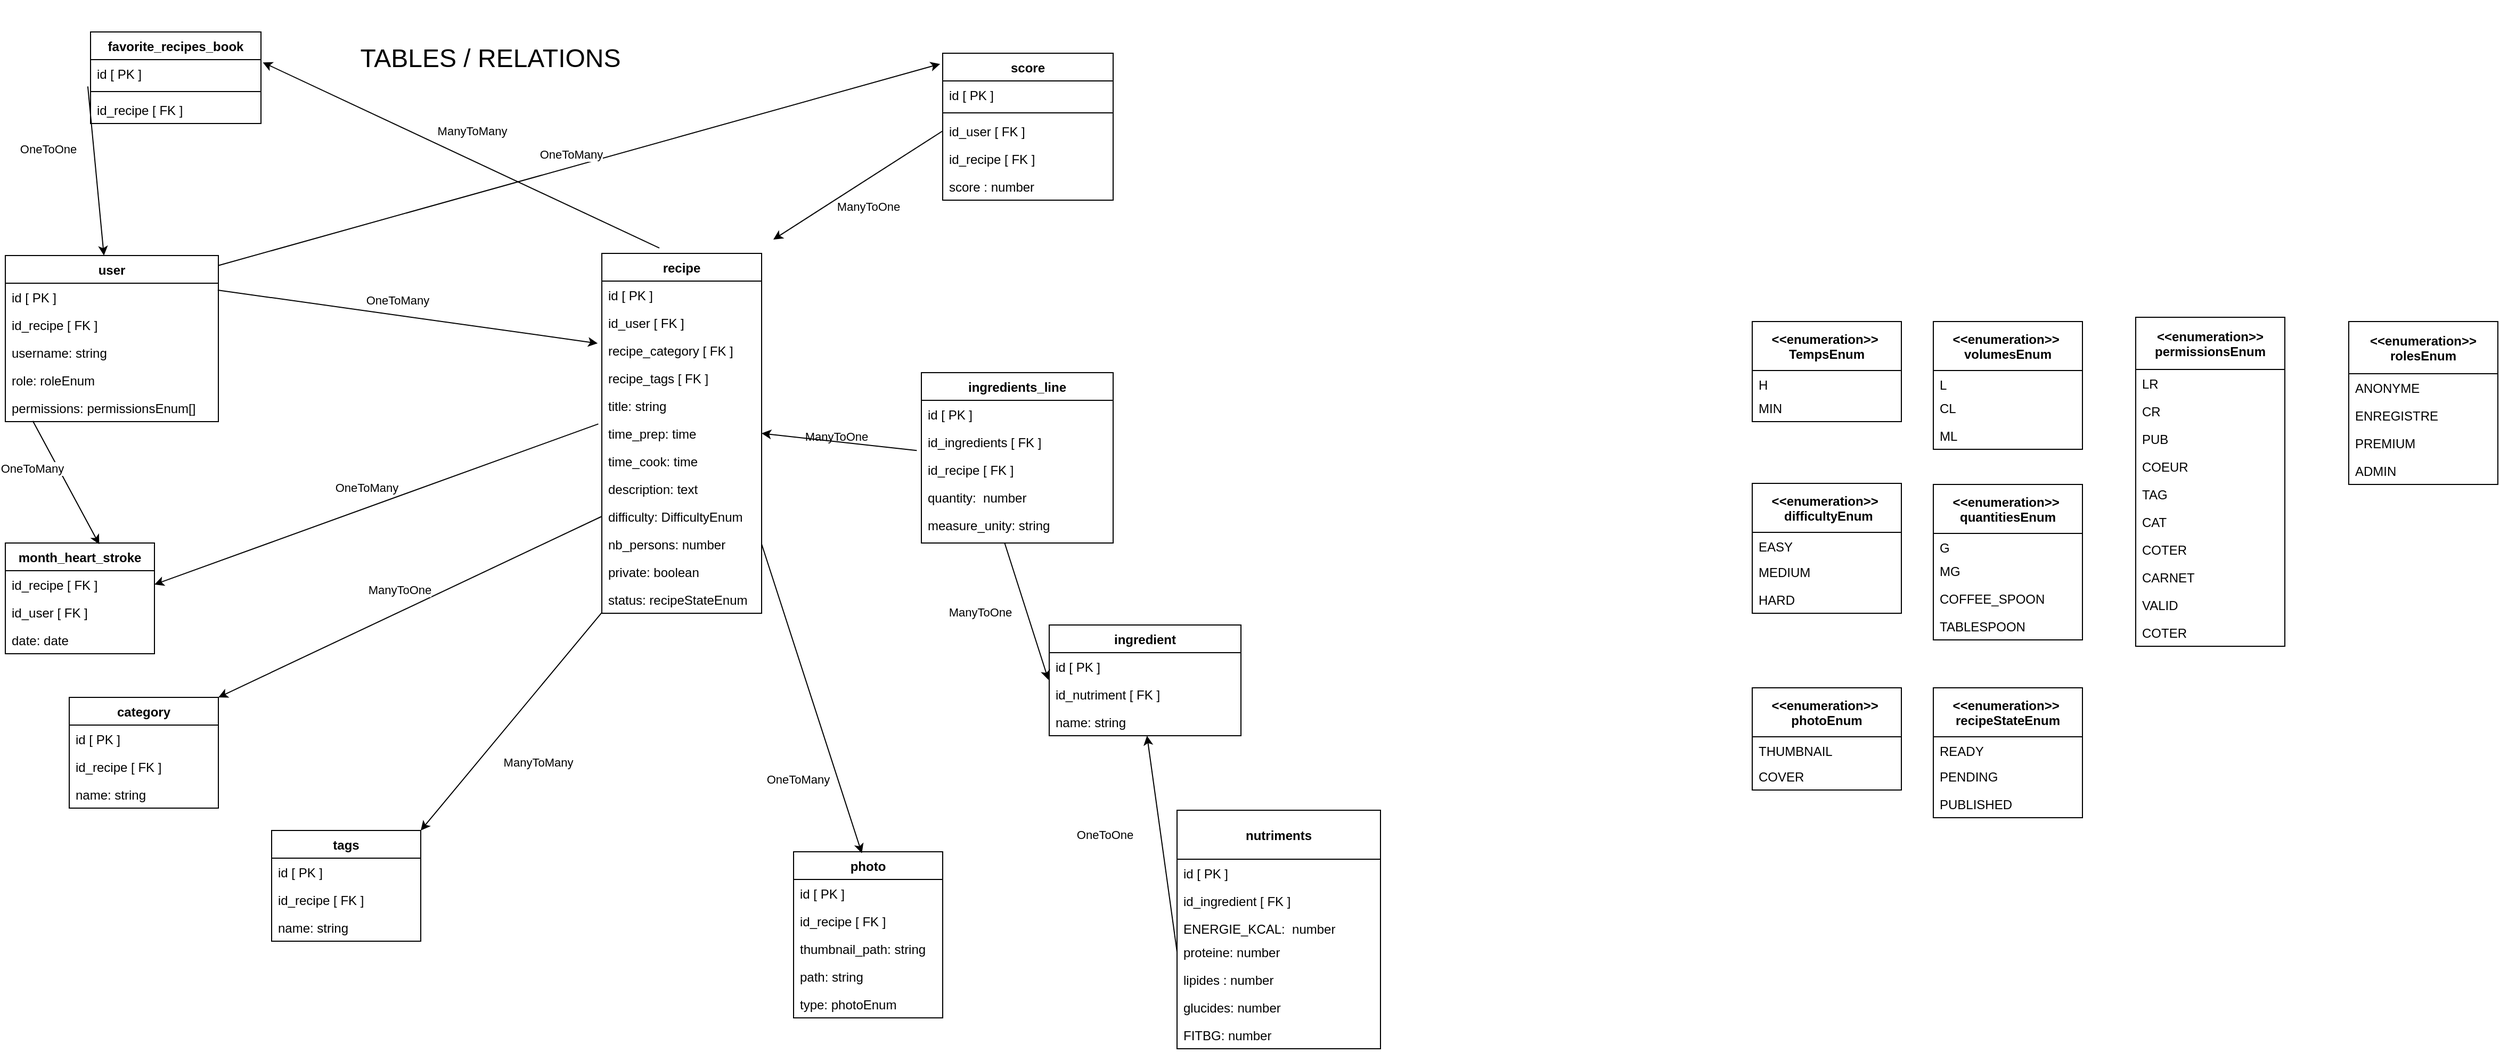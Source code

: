 <mxfile version="13.8.3" type="github">
  <diagram id="C5RBs43oDa-KdzZeNtuy" name="Page-1">
    <mxGraphModel dx="2741" dy="979" grid="1" gridSize="10" guides="1" tooltips="1" connect="1" arrows="1" fold="1" page="1" pageScale="1" pageWidth="827" pageHeight="1169" math="0" shadow="0">
      <root>
        <mxCell id="WIyWlLk6GJQsqaUBKTNV-0" />
        <mxCell id="WIyWlLk6GJQsqaUBKTNV-1" parent="WIyWlLk6GJQsqaUBKTNV-0" />
        <mxCell id="lSlasT7Fg2n5aYY_RcPW-21" value="&lt;span style=&quot;font-size: 24px&quot;&gt;&amp;nbsp; &amp;nbsp; &amp;nbsp;&amp;nbsp;&lt;/span&gt;" style="text;html=1;strokeColor=none;fillColor=none;align=center;verticalAlign=middle;whiteSpace=wrap;rounded=0;" parent="WIyWlLk6GJQsqaUBKTNV-1" vertex="1">
          <mxGeometry x="1630" y="220" width="200" height="110" as="geometry" />
        </mxCell>
        <mxCell id="lSlasT7Fg2n5aYY_RcPW-49" value="&lt;span style=&quot;font-size: 24px&quot;&gt;TABLES / RELATIONS&lt;/span&gt;" style="text;html=1;strokeColor=none;fillColor=none;align=center;verticalAlign=middle;whiteSpace=wrap;rounded=0;" parent="WIyWlLk6GJQsqaUBKTNV-1" vertex="1">
          <mxGeometry x="50" y="80" width="291" height="110" as="geometry" />
        </mxCell>
        <mxCell id="lSlasT7Fg2n5aYY_RcPW-111" value="" style="endArrow=classic;html=1;entryX=-0.026;entryY=0.249;entryDx=0;entryDy=0;entryPerimeter=0;exitX=0.997;exitY=0.249;exitDx=0;exitDy=0;exitPerimeter=0;" parent="WIyWlLk6GJQsqaUBKTNV-1" source="lSlasT7Fg2n5aYY_RcPW-1" target="lSlasT7Fg2n5aYY_RcPW-98" edge="1">
          <mxGeometry relative="1" as="geometry">
            <mxPoint x="100" y="329" as="sourcePoint" />
            <mxPoint x="367" y="331" as="targetPoint" />
          </mxGeometry>
        </mxCell>
        <mxCell id="lSlasT7Fg2n5aYY_RcPW-112" value="OneToMany" style="edgeLabel;resizable=0;html=1;align=center;verticalAlign=middle;" parent="lSlasT7Fg2n5aYY_RcPW-111" connectable="0" vertex="1">
          <mxGeometry relative="1" as="geometry">
            <mxPoint x="-10" y="-16" as="offset" />
          </mxGeometry>
        </mxCell>
        <mxCell id="lSlasT7Fg2n5aYY_RcPW-122" value="" style="endArrow=classic;html=1;exitX=0.434;exitY=0.996;exitDx=0;exitDy=0;entryX=-0.004;entryY=0.984;entryDx=0;entryDy=0;entryPerimeter=0;exitPerimeter=0;" parent="WIyWlLk6GJQsqaUBKTNV-1" source="lSlasT7Fg2n5aYY_RcPW-41" target="lSlasT7Fg2n5aYY_RcPW-39" edge="1">
          <mxGeometry relative="1" as="geometry">
            <mxPoint x="490" y="521.0" as="sourcePoint" />
            <mxPoint x="381" y="544" as="targetPoint" />
            <Array as="points" />
          </mxGeometry>
        </mxCell>
        <mxCell id="lSlasT7Fg2n5aYY_RcPW-123" value="ManyToOne" style="edgeLabel;resizable=0;html=1;align=center;verticalAlign=middle;" parent="lSlasT7Fg2n5aYY_RcPW-122" connectable="0" vertex="1">
          <mxGeometry relative="1" as="geometry">
            <mxPoint x="-43.82" y="0.71" as="offset" />
          </mxGeometry>
        </mxCell>
        <mxCell id="lSlasT7Fg2n5aYY_RcPW-215" value="ManyToOne" style="edgeLabel;resizable=0;html=1;align=center;verticalAlign=middle;" parent="lSlasT7Fg2n5aYY_RcPW-122" connectable="0" vertex="1">
          <mxGeometry relative="1" as="geometry">
            <mxPoint x="-178.69" y="-164.21" as="offset" />
          </mxGeometry>
        </mxCell>
        <mxCell id="lSlasT7Fg2n5aYY_RcPW-125" value="" style="endArrow=classic;html=1;entryX=0.458;entryY=0.009;entryDx=0;entryDy=0;entryPerimeter=0;exitX=1;exitY=0.5;exitDx=0;exitDy=0;" parent="WIyWlLk6GJQsqaUBKTNV-1" source="lSlasT7Fg2n5aYY_RcPW-54" target="lSlasT7Fg2n5aYY_RcPW-88" edge="1">
          <mxGeometry relative="1" as="geometry">
            <mxPoint x="560.002" y="610" as="sourcePoint" />
            <mxPoint x="560.47" y="690.713" as="targetPoint" />
          </mxGeometry>
        </mxCell>
        <mxCell id="lSlasT7Fg2n5aYY_RcPW-126" value="" style="endArrow=classic;html=1;exitX=0;exitY=0.5;exitDx=0;exitDy=0;entryX=1;entryY=0;entryDx=0;entryDy=0;" parent="WIyWlLk6GJQsqaUBKTNV-1" source="lSlasT7Fg2n5aYY_RcPW-83" target="lSlasT7Fg2n5aYY_RcPW-57" edge="1">
          <mxGeometry relative="1" as="geometry">
            <mxPoint x="298.6" y="560" as="sourcePoint" />
            <mxPoint x="30.0" y="562.948" as="targetPoint" />
          </mxGeometry>
        </mxCell>
        <mxCell id="lSlasT7Fg2n5aYY_RcPW-127" value="ManyToOne" style="edgeLabel;resizable=0;html=1;align=center;verticalAlign=middle;" parent="lSlasT7Fg2n5aYY_RcPW-126" connectable="0" vertex="1">
          <mxGeometry relative="1" as="geometry">
            <mxPoint x="-10" y="-16" as="offset" />
          </mxGeometry>
        </mxCell>
        <mxCell id="lSlasT7Fg2n5aYY_RcPW-136" value="" style="endArrow=classic;html=1;exitX=-0.002;exitY=0.988;exitDx=0;exitDy=0;exitPerimeter=0;entryX=1;entryY=0;entryDx=0;entryDy=0;" parent="WIyWlLk6GJQsqaUBKTNV-1" source="lSlasT7Fg2n5aYY_RcPW-101" target="lSlasT7Fg2n5aYY_RcPW-61" edge="1">
          <mxGeometry relative="1" as="geometry">
            <mxPoint x="359.2" y="693.906" as="sourcePoint" />
            <mxPoint x="50" y="870.5" as="targetPoint" />
          </mxGeometry>
        </mxCell>
        <mxCell id="lSlasT7Fg2n5aYY_RcPW-137" value="ManyToMany" style="edgeLabel;resizable=0;html=1;align=center;verticalAlign=middle;rotation=0;" parent="lSlasT7Fg2n5aYY_RcPW-136" connectable="0" vertex="1">
          <mxGeometry relative="1" as="geometry">
            <mxPoint x="25.3" y="37.46" as="offset" />
          </mxGeometry>
        </mxCell>
        <mxCell id="lSlasT7Fg2n5aYY_RcPW-142" value="" style="endArrow=classic;html=1;exitX=-0.016;exitY=0.969;exitDx=0;exitDy=0;exitPerimeter=0;" parent="WIyWlLk6GJQsqaUBKTNV-1" source="lSlasT7Fg2n5aYY_RcPW-139" target="lSlasT7Fg2n5aYY_RcPW-0" edge="1">
          <mxGeometry relative="1" as="geometry">
            <mxPoint x="-210.48" y="384.01" as="sourcePoint" />
            <mxPoint x="55" y="378" as="targetPoint" />
          </mxGeometry>
        </mxCell>
        <mxCell id="lSlasT7Fg2n5aYY_RcPW-143" value="OneToOne" style="edgeLabel;resizable=0;html=1;align=center;verticalAlign=middle;" parent="lSlasT7Fg2n5aYY_RcPW-142" connectable="0" vertex="1">
          <mxGeometry relative="1" as="geometry">
            <mxPoint x="-45.03" y="-20.83" as="offset" />
          </mxGeometry>
        </mxCell>
        <mxCell id="lSlasT7Fg2n5aYY_RcPW-156" value="" style="endArrow=classic;html=1;exitX=0;exitY=0.5;exitDx=0;exitDy=0;" parent="WIyWlLk6GJQsqaUBKTNV-1" source="lSlasT7Fg2n5aYY_RcPW-150" edge="1">
          <mxGeometry relative="1" as="geometry">
            <mxPoint x="669" y="305" as="sourcePoint" />
            <mxPoint x="461" y="305" as="targetPoint" />
          </mxGeometry>
        </mxCell>
        <mxCell id="lSlasT7Fg2n5aYY_RcPW-157" value="ManyToOne" style="edgeLabel;resizable=0;html=1;align=center;verticalAlign=middle;" parent="lSlasT7Fg2n5aYY_RcPW-156" connectable="0" vertex="1">
          <mxGeometry relative="1" as="geometry">
            <mxPoint x="9.66" y="19.94" as="offset" />
          </mxGeometry>
        </mxCell>
        <mxCell id="lSlasT7Fg2n5aYY_RcPW-160" value="OneToMany" style="edgeLabel;resizable=0;html=1;align=center;verticalAlign=middle;" parent="WIyWlLk6GJQsqaUBKTNV-1" connectable="0" vertex="1">
          <mxGeometry x="500.002" y="822.001" as="geometry">
            <mxPoint x="-16" y="-10" as="offset" />
          </mxGeometry>
        </mxCell>
        <mxCell id="lSlasT7Fg2n5aYY_RcPW-23" value="recipe" style="swimlane;fontStyle=1;childLayout=stackLayout;horizontal=1;startSize=26;fillColor=none;horizontalStack=0;resizeParent=1;resizeParentMax=0;resizeLast=0;collapsible=1;marginBottom=0;" parent="WIyWlLk6GJQsqaUBKTNV-1" vertex="1">
          <mxGeometry x="300" y="318" width="150" height="338" as="geometry" />
        </mxCell>
        <mxCell id="lSlasT7Fg2n5aYY_RcPW-24" value="id [ PK ]" style="text;strokeColor=none;fillColor=none;align=left;verticalAlign=top;spacingLeft=4;spacingRight=4;overflow=hidden;rotatable=0;points=[[0,0.5],[1,0.5]];portConstraint=eastwest;" parent="lSlasT7Fg2n5aYY_RcPW-23" vertex="1">
          <mxGeometry y="26" width="150" height="26" as="geometry" />
        </mxCell>
        <mxCell id="lSlasT7Fg2n5aYY_RcPW-97" value="id_user [ FK ]" style="text;strokeColor=none;fillColor=none;align=left;verticalAlign=top;spacingLeft=4;spacingRight=4;overflow=hidden;rotatable=0;points=[[0,0.5],[1,0.5]];portConstraint=eastwest;" parent="lSlasT7Fg2n5aYY_RcPW-23" vertex="1">
          <mxGeometry y="52" width="150" height="26" as="geometry" />
        </mxCell>
        <mxCell id="lSlasT7Fg2n5aYY_RcPW-98" value="recipe_category [ FK ]" style="text;strokeColor=none;fillColor=none;align=left;verticalAlign=top;spacingLeft=4;spacingRight=4;overflow=hidden;rotatable=0;points=[[0,0.5],[1,0.5]];portConstraint=eastwest;" parent="lSlasT7Fg2n5aYY_RcPW-23" vertex="1">
          <mxGeometry y="78" width="150" height="26" as="geometry" />
        </mxCell>
        <mxCell id="lSlasT7Fg2n5aYY_RcPW-99" value="recipe_tags [ FK ]" style="text;strokeColor=none;fillColor=none;align=left;verticalAlign=top;spacingLeft=4;spacingRight=4;overflow=hidden;rotatable=0;points=[[0,0.5],[1,0.5]];portConstraint=eastwest;" parent="lSlasT7Fg2n5aYY_RcPW-23" vertex="1">
          <mxGeometry y="104" width="150" height="26" as="geometry" />
        </mxCell>
        <mxCell id="lSlasT7Fg2n5aYY_RcPW-25" value="title: string" style="text;strokeColor=none;fillColor=none;align=left;verticalAlign=top;spacingLeft=4;spacingRight=4;overflow=hidden;rotatable=0;points=[[0,0.5],[1,0.5]];portConstraint=eastwest;" parent="lSlasT7Fg2n5aYY_RcPW-23" vertex="1">
          <mxGeometry y="130" width="150" height="26" as="geometry" />
        </mxCell>
        <mxCell id="lSlasT7Fg2n5aYY_RcPW-26" value="time_prep: time" style="text;strokeColor=none;fillColor=none;align=left;verticalAlign=top;spacingLeft=4;spacingRight=4;overflow=hidden;rotatable=0;points=[[0,0.5],[1,0.5]];portConstraint=eastwest;" parent="lSlasT7Fg2n5aYY_RcPW-23" vertex="1">
          <mxGeometry y="156" width="150" height="26" as="geometry" />
        </mxCell>
        <mxCell id="lSlasT7Fg2n5aYY_RcPW-82" value="time_cook: time" style="text;strokeColor=none;fillColor=none;align=left;verticalAlign=top;spacingLeft=4;spacingRight=4;overflow=hidden;rotatable=0;points=[[0,0.5],[1,0.5]];portConstraint=eastwest;" parent="lSlasT7Fg2n5aYY_RcPW-23" vertex="1">
          <mxGeometry y="182" width="150" height="26" as="geometry" />
        </mxCell>
        <mxCell id="lSlasT7Fg2n5aYY_RcPW-42" value="description: text" style="text;strokeColor=none;fillColor=none;align=left;verticalAlign=top;spacingLeft=4;spacingRight=4;overflow=hidden;rotatable=0;points=[[0,0.5],[1,0.5]];portConstraint=eastwest;" parent="lSlasT7Fg2n5aYY_RcPW-23" vertex="1">
          <mxGeometry y="208" width="150" height="26" as="geometry" />
        </mxCell>
        <mxCell id="lSlasT7Fg2n5aYY_RcPW-83" value="difficulty: DifficultyEnum" style="text;strokeColor=none;fillColor=none;align=left;verticalAlign=top;spacingLeft=4;spacingRight=4;overflow=hidden;rotatable=0;points=[[0,0.5],[1,0.5]];portConstraint=eastwest;fontStyle=0" parent="lSlasT7Fg2n5aYY_RcPW-23" vertex="1">
          <mxGeometry y="234" width="150" height="26" as="geometry" />
        </mxCell>
        <mxCell id="lSlasT7Fg2n5aYY_RcPW-54" value="nb_persons: number" style="text;strokeColor=none;fillColor=none;align=left;verticalAlign=top;spacingLeft=4;spacingRight=4;overflow=hidden;rotatable=0;points=[[0,0.5],[1,0.5]];portConstraint=eastwest;" parent="lSlasT7Fg2n5aYY_RcPW-23" vertex="1">
          <mxGeometry y="260" width="150" height="26" as="geometry" />
        </mxCell>
        <mxCell id="lSlasT7Fg2n5aYY_RcPW-188" value="private: boolean" style="text;strokeColor=none;fillColor=none;align=left;verticalAlign=top;spacingLeft=4;spacingRight=4;overflow=hidden;rotatable=0;points=[[0,0.5],[1,0.5]];portConstraint=eastwest;" parent="lSlasT7Fg2n5aYY_RcPW-23" vertex="1">
          <mxGeometry y="286" width="150" height="26" as="geometry" />
        </mxCell>
        <mxCell id="lSlasT7Fg2n5aYY_RcPW-101" value="status: recipeStateEnum " style="text;strokeColor=none;fillColor=none;align=left;verticalAlign=top;spacingLeft=4;spacingRight=4;overflow=hidden;rotatable=0;points=[[0,0.5],[1,0.5]];portConstraint=eastwest;" parent="lSlasT7Fg2n5aYY_RcPW-23" vertex="1">
          <mxGeometry y="312" width="150" height="26" as="geometry" />
        </mxCell>
        <mxCell id="lSlasT7Fg2n5aYY_RcPW-166" value="" style="endArrow=classic;html=1;entryX=0.63;entryY=0.012;entryDx=0;entryDy=0;entryPerimeter=0;exitX=0.129;exitY=0.975;exitDx=0;exitDy=0;exitPerimeter=0;" parent="WIyWlLk6GJQsqaUBKTNV-1" source="lSlasT7Fg2n5aYY_RcPW-104" target="lSlasT7Fg2n5aYY_RcPW-68" edge="1">
          <mxGeometry relative="1" as="geometry">
            <mxPoint x="-100" y="545.32" as="sourcePoint" />
            <mxPoint x="-60" y="398" as="targetPoint" />
          </mxGeometry>
        </mxCell>
        <mxCell id="lSlasT7Fg2n5aYY_RcPW-167" value="OneToMany" style="edgeLabel;resizable=0;html=1;align=center;verticalAlign=middle;" parent="lSlasT7Fg2n5aYY_RcPW-166" connectable="0" vertex="1">
          <mxGeometry relative="1" as="geometry">
            <mxPoint x="-32.66" y="-14.12" as="offset" />
          </mxGeometry>
        </mxCell>
        <mxCell id="lSlasT7Fg2n5aYY_RcPW-8" value="&lt;&lt;enumeration&gt;&gt; &#xa;rolesEnum" style="swimlane;fontStyle=1;childLayout=stackLayout;horizontal=1;startSize=49;fillColor=none;horizontalStack=0;resizeParent=1;resizeParentMax=0;resizeLast=0;collapsible=1;marginBottom=0;" parent="WIyWlLk6GJQsqaUBKTNV-1" vertex="1">
          <mxGeometry x="1940" y="382" width="140" height="153" as="geometry" />
        </mxCell>
        <mxCell id="lSlasT7Fg2n5aYY_RcPW-9" value="ANONYME" style="text;strokeColor=none;fillColor=none;align=left;verticalAlign=top;spacingLeft=4;spacingRight=4;overflow=hidden;rotatable=0;points=[[0,0.5],[1,0.5]];portConstraint=eastwest;" parent="lSlasT7Fg2n5aYY_RcPW-8" vertex="1">
          <mxGeometry y="49" width="140" height="26" as="geometry" />
        </mxCell>
        <mxCell id="lSlasT7Fg2n5aYY_RcPW-10" value="ENREGISTRE" style="text;strokeColor=none;fillColor=none;align=left;verticalAlign=top;spacingLeft=4;spacingRight=4;overflow=hidden;rotatable=0;points=[[0,0.5],[1,0.5]];portConstraint=eastwest;" parent="lSlasT7Fg2n5aYY_RcPW-8" vertex="1">
          <mxGeometry y="75" width="140" height="26" as="geometry" />
        </mxCell>
        <mxCell id="lSlasT7Fg2n5aYY_RcPW-11" value="PREMIUM" style="text;strokeColor=none;fillColor=none;align=left;verticalAlign=top;spacingLeft=4;spacingRight=4;overflow=hidden;rotatable=0;points=[[0,0.5],[1,0.5]];portConstraint=eastwest;" parent="lSlasT7Fg2n5aYY_RcPW-8" vertex="1">
          <mxGeometry y="101" width="140" height="26" as="geometry" />
        </mxCell>
        <mxCell id="lSlasT7Fg2n5aYY_RcPW-19" value="ADMIN" style="text;strokeColor=none;fillColor=none;align=left;verticalAlign=top;spacingLeft=4;spacingRight=4;overflow=hidden;rotatable=0;points=[[0,0.5],[1,0.5]];portConstraint=eastwest;" parent="lSlasT7Fg2n5aYY_RcPW-8" vertex="1">
          <mxGeometry y="127" width="140" height="26" as="geometry" />
        </mxCell>
        <mxCell id="lSlasT7Fg2n5aYY_RcPW-4" value="&lt;&lt;enumeration&gt;&gt; &#xa;permissionsEnum" style="swimlane;fontStyle=1;childLayout=stackLayout;horizontal=1;startSize=49;fillColor=none;horizontalStack=0;resizeParent=1;resizeParentMax=0;resizeLast=0;collapsible=1;marginBottom=0;" parent="WIyWlLk6GJQsqaUBKTNV-1" vertex="1">
          <mxGeometry x="1740" y="378" width="140" height="309" as="geometry" />
        </mxCell>
        <mxCell id="lSlasT7Fg2n5aYY_RcPW-5" value="LR" style="text;strokeColor=none;fillColor=none;align=left;verticalAlign=top;spacingLeft=4;spacingRight=4;overflow=hidden;rotatable=0;points=[[0,0.5],[1,0.5]];portConstraint=eastwest;" parent="lSlasT7Fg2n5aYY_RcPW-4" vertex="1">
          <mxGeometry y="49" width="140" height="26" as="geometry" />
        </mxCell>
        <mxCell id="lSlasT7Fg2n5aYY_RcPW-6" value="CR" style="text;strokeColor=none;fillColor=none;align=left;verticalAlign=top;spacingLeft=4;spacingRight=4;overflow=hidden;rotatable=0;points=[[0,0.5],[1,0.5]];portConstraint=eastwest;" parent="lSlasT7Fg2n5aYY_RcPW-4" vertex="1">
          <mxGeometry y="75" width="140" height="26" as="geometry" />
        </mxCell>
        <mxCell id="lSlasT7Fg2n5aYY_RcPW-7" value="PUB&#xa;" style="text;strokeColor=none;fillColor=none;align=left;verticalAlign=top;spacingLeft=4;spacingRight=4;overflow=hidden;rotatable=0;points=[[0,0.5],[1,0.5]];portConstraint=eastwest;" parent="lSlasT7Fg2n5aYY_RcPW-4" vertex="1">
          <mxGeometry y="101" width="140" height="26" as="geometry" />
        </mxCell>
        <mxCell id="lSlasT7Fg2n5aYY_RcPW-12" value="COEUR" style="text;strokeColor=none;fillColor=none;align=left;verticalAlign=top;spacingLeft=4;spacingRight=4;overflow=hidden;rotatable=0;points=[[0,0.5],[1,0.5]];portConstraint=eastwest;" parent="lSlasT7Fg2n5aYY_RcPW-4" vertex="1">
          <mxGeometry y="127" width="140" height="26" as="geometry" />
        </mxCell>
        <mxCell id="lSlasT7Fg2n5aYY_RcPW-13" value="TAG" style="text;strokeColor=none;fillColor=none;align=left;verticalAlign=top;spacingLeft=4;spacingRight=4;overflow=hidden;rotatable=0;points=[[0,0.5],[1,0.5]];portConstraint=eastwest;" parent="lSlasT7Fg2n5aYY_RcPW-4" vertex="1">
          <mxGeometry y="153" width="140" height="26" as="geometry" />
        </mxCell>
        <mxCell id="lSlasT7Fg2n5aYY_RcPW-14" value="CAT" style="text;strokeColor=none;fillColor=none;align=left;verticalAlign=top;spacingLeft=4;spacingRight=4;overflow=hidden;rotatable=0;points=[[0,0.5],[1,0.5]];portConstraint=eastwest;" parent="lSlasT7Fg2n5aYY_RcPW-4" vertex="1">
          <mxGeometry y="179" width="140" height="26" as="geometry" />
        </mxCell>
        <mxCell id="lSlasT7Fg2n5aYY_RcPW-15" value="COTER" style="text;strokeColor=none;fillColor=none;align=left;verticalAlign=top;spacingLeft=4;spacingRight=4;overflow=hidden;rotatable=0;points=[[0,0.5],[1,0.5]];portConstraint=eastwest;" parent="lSlasT7Fg2n5aYY_RcPW-4" vertex="1">
          <mxGeometry y="205" width="140" height="26" as="geometry" />
        </mxCell>
        <mxCell id="lSlasT7Fg2n5aYY_RcPW-16" value="CARNET" style="text;strokeColor=none;fillColor=none;align=left;verticalAlign=top;spacingLeft=4;spacingRight=4;overflow=hidden;rotatable=0;points=[[0,0.5],[1,0.5]];portConstraint=eastwest;" parent="lSlasT7Fg2n5aYY_RcPW-4" vertex="1">
          <mxGeometry y="231" width="140" height="26" as="geometry" />
        </mxCell>
        <mxCell id="lSlasT7Fg2n5aYY_RcPW-17" value="VALID" style="text;strokeColor=none;fillColor=none;align=left;verticalAlign=top;spacingLeft=4;spacingRight=4;overflow=hidden;rotatable=0;points=[[0,0.5],[1,0.5]];portConstraint=eastwest;" parent="lSlasT7Fg2n5aYY_RcPW-4" vertex="1">
          <mxGeometry y="257" width="140" height="26" as="geometry" />
        </mxCell>
        <mxCell id="lSlasT7Fg2n5aYY_RcPW-18" value="COTER" style="text;strokeColor=none;fillColor=none;align=left;verticalAlign=top;spacingLeft=4;spacingRight=4;overflow=hidden;rotatable=0;points=[[0,0.5],[1,0.5]];portConstraint=eastwest;" parent="lSlasT7Fg2n5aYY_RcPW-4" vertex="1">
          <mxGeometry y="283" width="140" height="26" as="geometry" />
        </mxCell>
        <mxCell id="lSlasT7Fg2n5aYY_RcPW-27" value="&lt;&lt;enumeration&gt;&gt; &#xa;volumesEnum" style="swimlane;fontStyle=1;childLayout=stackLayout;horizontal=1;startSize=46;fillColor=none;horizontalStack=0;resizeParent=1;resizeParentMax=0;resizeLast=0;collapsible=1;marginBottom=0;" parent="WIyWlLk6GJQsqaUBKTNV-1" vertex="1">
          <mxGeometry x="1550" y="382" width="140" height="120" as="geometry" />
        </mxCell>
        <mxCell id="lSlasT7Fg2n5aYY_RcPW-28" value="L" style="text;strokeColor=none;fillColor=none;align=left;verticalAlign=top;spacingLeft=4;spacingRight=4;overflow=hidden;rotatable=0;points=[[0,0.5],[1,0.5]];portConstraint=eastwest;" parent="lSlasT7Fg2n5aYY_RcPW-27" vertex="1">
          <mxGeometry y="46" width="140" height="22" as="geometry" />
        </mxCell>
        <mxCell id="lSlasT7Fg2n5aYY_RcPW-29" value="CL" style="text;strokeColor=none;fillColor=none;align=left;verticalAlign=top;spacingLeft=4;spacingRight=4;overflow=hidden;rotatable=0;points=[[0,0.5],[1,0.5]];portConstraint=eastwest;" parent="lSlasT7Fg2n5aYY_RcPW-27" vertex="1">
          <mxGeometry y="68" width="140" height="26" as="geometry" />
        </mxCell>
        <mxCell id="lSlasT7Fg2n5aYY_RcPW-30" value="ML" style="text;strokeColor=none;fillColor=none;align=left;verticalAlign=top;spacingLeft=4;spacingRight=4;overflow=hidden;rotatable=0;points=[[0,0.5],[1,0.5]];portConstraint=eastwest;" parent="lSlasT7Fg2n5aYY_RcPW-27" vertex="1">
          <mxGeometry y="94" width="140" height="26" as="geometry" />
        </mxCell>
        <mxCell id="lSlasT7Fg2n5aYY_RcPW-45" value="&lt;&lt;enumeration&gt;&gt; &#xa;TempsEnum" style="swimlane;fontStyle=1;childLayout=stackLayout;horizontal=1;startSize=46;fillColor=none;horizontalStack=0;resizeParent=1;resizeParentMax=0;resizeLast=0;collapsible=1;marginBottom=0;" parent="WIyWlLk6GJQsqaUBKTNV-1" vertex="1">
          <mxGeometry x="1380" y="382" width="140" height="94" as="geometry" />
        </mxCell>
        <mxCell id="lSlasT7Fg2n5aYY_RcPW-46" value="H" style="text;strokeColor=none;fillColor=none;align=left;verticalAlign=top;spacingLeft=4;spacingRight=4;overflow=hidden;rotatable=0;points=[[0,0.5],[1,0.5]];portConstraint=eastwest;" parent="lSlasT7Fg2n5aYY_RcPW-45" vertex="1">
          <mxGeometry y="46" width="140" height="22" as="geometry" />
        </mxCell>
        <mxCell id="lSlasT7Fg2n5aYY_RcPW-47" value="MIN" style="text;strokeColor=none;fillColor=none;align=left;verticalAlign=top;spacingLeft=4;spacingRight=4;overflow=hidden;rotatable=0;points=[[0,0.5],[1,0.5]];portConstraint=eastwest;" parent="lSlasT7Fg2n5aYY_RcPW-45" vertex="1">
          <mxGeometry y="68" width="140" height="26" as="geometry" />
        </mxCell>
        <mxCell id="lSlasT7Fg2n5aYY_RcPW-31" value="&lt;&lt;enumeration&gt;&gt; &#xa;quantitiesEnum" style="swimlane;fontStyle=1;childLayout=stackLayout;horizontal=1;startSize=46;fillColor=none;horizontalStack=0;resizeParent=1;resizeParentMax=0;resizeLast=0;collapsible=1;marginBottom=0;" parent="WIyWlLk6GJQsqaUBKTNV-1" vertex="1">
          <mxGeometry x="1550" y="535" width="140" height="146" as="geometry" />
        </mxCell>
        <mxCell id="lSlasT7Fg2n5aYY_RcPW-32" value="G" style="text;strokeColor=none;fillColor=none;align=left;verticalAlign=top;spacingLeft=4;spacingRight=4;overflow=hidden;rotatable=0;points=[[0,0.5],[1,0.5]];portConstraint=eastwest;" parent="lSlasT7Fg2n5aYY_RcPW-31" vertex="1">
          <mxGeometry y="46" width="140" height="22" as="geometry" />
        </mxCell>
        <mxCell id="lSlasT7Fg2n5aYY_RcPW-33" value="MG" style="text;strokeColor=none;fillColor=none;align=left;verticalAlign=top;spacingLeft=4;spacingRight=4;overflow=hidden;rotatable=0;points=[[0,0.5],[1,0.5]];portConstraint=eastwest;" parent="lSlasT7Fg2n5aYY_RcPW-31" vertex="1">
          <mxGeometry y="68" width="140" height="26" as="geometry" />
        </mxCell>
        <mxCell id="lSlasT7Fg2n5aYY_RcPW-65" value="COFFEE_SPOON" style="text;strokeColor=none;fillColor=none;align=left;verticalAlign=top;spacingLeft=4;spacingRight=4;overflow=hidden;rotatable=0;points=[[0,0.5],[1,0.5]];portConstraint=eastwest;" parent="lSlasT7Fg2n5aYY_RcPW-31" vertex="1">
          <mxGeometry y="94" width="140" height="26" as="geometry" />
        </mxCell>
        <mxCell id="lSlasT7Fg2n5aYY_RcPW-66" value="TABLESPOON" style="text;strokeColor=none;fillColor=none;align=left;verticalAlign=top;spacingLeft=4;spacingRight=4;overflow=hidden;rotatable=0;points=[[0,0.5],[1,0.5]];portConstraint=eastwest;" parent="lSlasT7Fg2n5aYY_RcPW-31" vertex="1">
          <mxGeometry y="120" width="140" height="26" as="geometry" />
        </mxCell>
        <mxCell id="lSlasT7Fg2n5aYY_RcPW-84" value="&lt;&lt;enumeration&gt;&gt; &#xa; difficultyEnum" style="swimlane;fontStyle=1;childLayout=stackLayout;horizontal=1;startSize=46;fillColor=none;horizontalStack=0;resizeParent=1;resizeParentMax=0;resizeLast=0;collapsible=1;marginBottom=0;" parent="WIyWlLk6GJQsqaUBKTNV-1" vertex="1">
          <mxGeometry x="1380" y="534" width="140" height="122" as="geometry" />
        </mxCell>
        <mxCell id="lSlasT7Fg2n5aYY_RcPW-85" value="EASY" style="text;strokeColor=none;fillColor=none;align=left;verticalAlign=top;spacingLeft=4;spacingRight=4;overflow=hidden;rotatable=0;points=[[0,0.5],[1,0.5]];portConstraint=eastwest;" parent="lSlasT7Fg2n5aYY_RcPW-84" vertex="1">
          <mxGeometry y="46" width="140" height="24" as="geometry" />
        </mxCell>
        <mxCell id="lSlasT7Fg2n5aYY_RcPW-86" value="MEDIUM" style="text;strokeColor=none;fillColor=none;align=left;verticalAlign=top;spacingLeft=4;spacingRight=4;overflow=hidden;rotatable=0;points=[[0,0.5],[1,0.5]];portConstraint=eastwest;" parent="lSlasT7Fg2n5aYY_RcPW-84" vertex="1">
          <mxGeometry y="70" width="140" height="26" as="geometry" />
        </mxCell>
        <mxCell id="lSlasT7Fg2n5aYY_RcPW-87" value="HARD" style="text;strokeColor=none;fillColor=none;align=left;verticalAlign=top;spacingLeft=4;spacingRight=4;overflow=hidden;rotatable=0;points=[[0,0.5],[1,0.5]];portConstraint=eastwest;" parent="lSlasT7Fg2n5aYY_RcPW-84" vertex="1">
          <mxGeometry y="96" width="140" height="26" as="geometry" />
        </mxCell>
        <mxCell id="lSlasT7Fg2n5aYY_RcPW-189" value="&lt;&lt;enumeration&gt;&gt; &#xa;recipeStateEnum" style="swimlane;fontStyle=1;childLayout=stackLayout;horizontal=1;startSize=46;fillColor=none;horizontalStack=0;resizeParent=1;resizeParentMax=0;resizeLast=0;collapsible=1;marginBottom=0;" parent="WIyWlLk6GJQsqaUBKTNV-1" vertex="1">
          <mxGeometry x="1550" y="726" width="140" height="122" as="geometry" />
        </mxCell>
        <mxCell id="lSlasT7Fg2n5aYY_RcPW-190" value="READY" style="text;strokeColor=none;fillColor=none;align=left;verticalAlign=top;spacingLeft=4;spacingRight=4;overflow=hidden;rotatable=0;points=[[0,0.5],[1,0.5]];portConstraint=eastwest;" parent="lSlasT7Fg2n5aYY_RcPW-189" vertex="1">
          <mxGeometry y="46" width="140" height="24" as="geometry" />
        </mxCell>
        <mxCell id="lSlasT7Fg2n5aYY_RcPW-191" value="PENDING" style="text;strokeColor=none;fillColor=none;align=left;verticalAlign=top;spacingLeft=4;spacingRight=4;overflow=hidden;rotatable=0;points=[[0,0.5],[1,0.5]];portConstraint=eastwest;" parent="lSlasT7Fg2n5aYY_RcPW-189" vertex="1">
          <mxGeometry y="70" width="140" height="26" as="geometry" />
        </mxCell>
        <mxCell id="lSlasT7Fg2n5aYY_RcPW-193" value="PUBLISHED" style="text;strokeColor=none;fillColor=none;align=left;verticalAlign=top;spacingLeft=4;spacingRight=4;overflow=hidden;rotatable=0;points=[[0,0.5],[1,0.5]];portConstraint=eastwest;" parent="lSlasT7Fg2n5aYY_RcPW-189" vertex="1">
          <mxGeometry y="96" width="140" height="26" as="geometry" />
        </mxCell>
        <mxCell id="lSlasT7Fg2n5aYY_RcPW-210" value="" style="endArrow=classic;html=1;entryX=1;entryY=0.5;entryDx=0;entryDy=0;exitX=-0.022;exitY=0.16;exitDx=0;exitDy=0;exitPerimeter=0;" parent="WIyWlLk6GJQsqaUBKTNV-1" source="lSlasT7Fg2n5aYY_RcPW-26" target="lSlasT7Fg2n5aYY_RcPW-69" edge="1">
          <mxGeometry relative="1" as="geometry">
            <mxPoint x="-71.26" y="512.686" as="sourcePoint" />
            <mxPoint x="130" y="476.0" as="targetPoint" />
          </mxGeometry>
        </mxCell>
        <mxCell id="lSlasT7Fg2n5aYY_RcPW-211" value="OneToMany" style="edgeLabel;resizable=0;html=1;align=center;verticalAlign=middle;" parent="lSlasT7Fg2n5aYY_RcPW-210" connectable="0" vertex="1">
          <mxGeometry relative="1" as="geometry">
            <mxPoint x="-10" y="-16" as="offset" />
          </mxGeometry>
        </mxCell>
        <mxCell id="lSlasT7Fg2n5aYY_RcPW-213" value="" style="endArrow=classic;html=1;entryX=1;entryY=0.5;entryDx=0;entryDy=0;exitX=-0.024;exitY=0.813;exitDx=0;exitDy=0;exitPerimeter=0;" parent="WIyWlLk6GJQsqaUBKTNV-1" source="lSlasT7Fg2n5aYY_RcPW-200" target="lSlasT7Fg2n5aYY_RcPW-26" edge="1">
          <mxGeometry relative="1" as="geometry">
            <mxPoint x="680" y="490" as="sourcePoint" />
            <mxPoint x="687.48" y="500.64" as="targetPoint" />
          </mxGeometry>
        </mxCell>
        <mxCell id="lSlasT7Fg2n5aYY_RcPW-216" value="" style="endArrow=classic;html=1;exitX=0;exitY=0.5;exitDx=0;exitDy=0;" parent="WIyWlLk6GJQsqaUBKTNV-1" source="lSlasT7Fg2n5aYY_RcPW-37" target="lSlasT7Fg2n5aYY_RcPW-40" edge="1">
          <mxGeometry relative="1" as="geometry">
            <mxPoint x="1010" y="974" as="sourcePoint" />
            <mxPoint x="971.16" y="959.704" as="targetPoint" />
            <Array as="points" />
          </mxGeometry>
        </mxCell>
        <mxCell id="lSlasT7Fg2n5aYY_RcPW-217" value="OneToOne" style="edgeLabel;resizable=0;html=1;align=center;verticalAlign=middle;" parent="lSlasT7Fg2n5aYY_RcPW-216" connectable="0" vertex="1">
          <mxGeometry relative="1" as="geometry">
            <mxPoint x="-53.67" y="-8.6" as="offset" />
          </mxGeometry>
        </mxCell>
        <mxCell id="lSlasT7Fg2n5aYY_RcPW-219" value="" style="endArrow=classic;html=1;entryX=-0.015;entryY=0.073;entryDx=0;entryDy=0;entryPerimeter=0;exitX=1;exitY=0.06;exitDx=0;exitDy=0;exitPerimeter=0;" parent="WIyWlLk6GJQsqaUBKTNV-1" source="lSlasT7Fg2n5aYY_RcPW-0" target="lSlasT7Fg2n5aYY_RcPW-147" edge="1">
          <mxGeometry relative="1" as="geometry">
            <mxPoint x="530" y="70" as="sourcePoint" />
            <mxPoint x="89.0" y="276.004" as="targetPoint" />
          </mxGeometry>
        </mxCell>
        <mxCell id="lSlasT7Fg2n5aYY_RcPW-220" value="OneToMany" style="edgeLabel;resizable=0;html=1;align=center;verticalAlign=middle;" parent="lSlasT7Fg2n5aYY_RcPW-219" connectable="0" vertex="1">
          <mxGeometry relative="1" as="geometry">
            <mxPoint x="-7.98" y="-9.79" as="offset" />
          </mxGeometry>
        </mxCell>
        <mxCell id="lSlasT7Fg2n5aYY_RcPW-222" value="&lt;&lt;enumeration&gt;&gt; &#xa;photoEnum" style="swimlane;fontStyle=1;childLayout=stackLayout;horizontal=1;startSize=46;fillColor=none;horizontalStack=0;resizeParent=1;resizeParentMax=0;resizeLast=0;collapsible=1;marginBottom=0;" parent="WIyWlLk6GJQsqaUBKTNV-1" vertex="1">
          <mxGeometry x="1380" y="726" width="140" height="96" as="geometry" />
        </mxCell>
        <mxCell id="lSlasT7Fg2n5aYY_RcPW-223" value="THUMBNAIL" style="text;strokeColor=none;fillColor=none;align=left;verticalAlign=top;spacingLeft=4;spacingRight=4;overflow=hidden;rotatable=0;points=[[0,0.5],[1,0.5]];portConstraint=eastwest;" parent="lSlasT7Fg2n5aYY_RcPW-222" vertex="1">
          <mxGeometry y="46" width="140" height="24" as="geometry" />
        </mxCell>
        <mxCell id="lSlasT7Fg2n5aYY_RcPW-224" value="COVER" style="text;strokeColor=none;fillColor=none;align=left;verticalAlign=top;spacingLeft=4;spacingRight=4;overflow=hidden;rotatable=0;points=[[0,0.5],[1,0.5]];portConstraint=eastwest;" parent="lSlasT7Fg2n5aYY_RcPW-222" vertex="1">
          <mxGeometry y="70" width="140" height="26" as="geometry" />
        </mxCell>
        <mxCell id="lSlasT7Fg2n5aYY_RcPW-226" value="" style="endArrow=classic;html=1;entryX=1.011;entryY=0.1;entryDx=0;entryDy=0;entryPerimeter=0;exitX=0.36;exitY=-0.015;exitDx=0;exitDy=0;exitPerimeter=0;" parent="WIyWlLk6GJQsqaUBKTNV-1" source="lSlasT7Fg2n5aYY_RcPW-23" target="lSlasT7Fg2n5aYY_RcPW-139" edge="1">
          <mxGeometry relative="1" as="geometry">
            <mxPoint x="320.0" y="276.0" as="sourcePoint" />
            <mxPoint x="-15" y="168.71" as="targetPoint" />
          </mxGeometry>
        </mxCell>
        <mxCell id="lSlasT7Fg2n5aYY_RcPW-227" value="ManyToMany" style="edgeLabel;resizable=0;html=1;align=center;verticalAlign=middle;" parent="lSlasT7Fg2n5aYY_RcPW-226" connectable="0" vertex="1">
          <mxGeometry relative="1" as="geometry">
            <mxPoint x="9.66" y="-23.3" as="offset" />
          </mxGeometry>
        </mxCell>
        <mxCell id="lSlasT7Fg2n5aYY_RcPW-147" value="score" style="swimlane;fontStyle=1;align=center;verticalAlign=top;childLayout=stackLayout;horizontal=1;startSize=26;horizontalStack=0;resizeParent=1;resizeParentMax=0;resizeLast=0;collapsible=1;marginBottom=0;" parent="WIyWlLk6GJQsqaUBKTNV-1" vertex="1">
          <mxGeometry x="620" y="130" width="160" height="138" as="geometry" />
        </mxCell>
        <mxCell id="lSlasT7Fg2n5aYY_RcPW-151" value="id [ PK ]" style="text;strokeColor=none;fillColor=none;align=left;verticalAlign=top;spacingLeft=4;spacingRight=4;overflow=hidden;rotatable=0;points=[[0,0.5],[1,0.5]];portConstraint=eastwest;" parent="lSlasT7Fg2n5aYY_RcPW-147" vertex="1">
          <mxGeometry y="26" width="160" height="26" as="geometry" />
        </mxCell>
        <mxCell id="lSlasT7Fg2n5aYY_RcPW-149" value="" style="line;strokeWidth=1;fillColor=none;align=left;verticalAlign=middle;spacingTop=-1;spacingLeft=3;spacingRight=3;rotatable=0;labelPosition=right;points=[];portConstraint=eastwest;" parent="lSlasT7Fg2n5aYY_RcPW-147" vertex="1">
          <mxGeometry y="52" width="160" height="8" as="geometry" />
        </mxCell>
        <mxCell id="lSlasT7Fg2n5aYY_RcPW-150" value="id_user [ FK ]" style="text;strokeColor=none;fillColor=none;align=left;verticalAlign=top;spacingLeft=4;spacingRight=4;overflow=hidden;rotatable=0;points=[[0,0.5],[1,0.5]];portConstraint=eastwest;" parent="lSlasT7Fg2n5aYY_RcPW-147" vertex="1">
          <mxGeometry y="60" width="160" height="26" as="geometry" />
        </mxCell>
        <mxCell id="lSlasT7Fg2n5aYY_RcPW-194" value="id_recipe [ FK ]" style="text;strokeColor=none;fillColor=none;align=left;verticalAlign=top;spacingLeft=4;spacingRight=4;overflow=hidden;rotatable=0;points=[[0,0.5],[1,0.5]];portConstraint=eastwest;" parent="lSlasT7Fg2n5aYY_RcPW-147" vertex="1">
          <mxGeometry y="86" width="160" height="26" as="geometry" />
        </mxCell>
        <mxCell id="lSlasT7Fg2n5aYY_RcPW-195" value="score : number" style="text;strokeColor=none;fillColor=none;align=left;verticalAlign=top;spacingLeft=4;spacingRight=4;overflow=hidden;rotatable=0;points=[[0,0.5],[1,0.5]];portConstraint=eastwest;" parent="lSlasT7Fg2n5aYY_RcPW-147" vertex="1">
          <mxGeometry y="112" width="160" height="26" as="geometry" />
        </mxCell>
        <mxCell id="lSlasT7Fg2n5aYY_RcPW-197" value="ingredients_line" style="swimlane;fontStyle=1;childLayout=stackLayout;horizontal=1;startSize=26;fillColor=none;horizontalStack=0;resizeParent=1;resizeParentMax=0;resizeLast=0;collapsible=1;marginBottom=0;" parent="WIyWlLk6GJQsqaUBKTNV-1" vertex="1">
          <mxGeometry x="600" y="430" width="180" height="160" as="geometry" />
        </mxCell>
        <mxCell id="lSlasT7Fg2n5aYY_RcPW-198" value="id [ PK ]" style="text;strokeColor=none;fillColor=none;align=left;verticalAlign=top;spacingLeft=4;spacingRight=4;overflow=hidden;rotatable=0;points=[[0,0.5],[1,0.5]];portConstraint=eastwest;" parent="lSlasT7Fg2n5aYY_RcPW-197" vertex="1">
          <mxGeometry y="26" width="180" height="26" as="geometry" />
        </mxCell>
        <mxCell id="lSlasT7Fg2n5aYY_RcPW-200" value="id_ingredients [ FK ]" style="text;strokeColor=none;fillColor=none;align=left;verticalAlign=top;spacingLeft=4;spacingRight=4;overflow=hidden;rotatable=0;points=[[0,0.5],[1,0.5]];portConstraint=eastwest;" parent="lSlasT7Fg2n5aYY_RcPW-197" vertex="1">
          <mxGeometry y="52" width="180" height="26" as="geometry" />
        </mxCell>
        <mxCell id="lSlasT7Fg2n5aYY_RcPW-208" value="id_recipe [ FK ]" style="text;strokeColor=none;fillColor=none;align=left;verticalAlign=top;spacingLeft=4;spacingRight=4;overflow=hidden;rotatable=0;points=[[0,0.5],[1,0.5]];portConstraint=eastwest;" parent="lSlasT7Fg2n5aYY_RcPW-197" vertex="1">
          <mxGeometry y="78" width="180" height="26" as="geometry" />
        </mxCell>
        <mxCell id="lSlasT7Fg2n5aYY_RcPW-209" value="quantity:  number" style="text;strokeColor=none;fillColor=none;align=left;verticalAlign=top;spacingLeft=4;spacingRight=4;overflow=hidden;rotatable=0;points=[[0,0.5],[1,0.5]];portConstraint=eastwest;" parent="lSlasT7Fg2n5aYY_RcPW-197" vertex="1">
          <mxGeometry y="104" width="180" height="26" as="geometry" />
        </mxCell>
        <mxCell id="lSlasT7Fg2n5aYY_RcPW-41" value="measure_unity: string" style="text;strokeColor=none;fillColor=none;align=left;verticalAlign=top;spacingLeft=4;spacingRight=4;overflow=hidden;rotatable=0;points=[[0,0.5],[1,0.5]];portConstraint=eastwest;" parent="lSlasT7Fg2n5aYY_RcPW-197" vertex="1">
          <mxGeometry y="130" width="180" height="30" as="geometry" />
        </mxCell>
        <mxCell id="lSlasT7Fg2n5aYY_RcPW-38" value="ingredient" style="swimlane;fontStyle=1;childLayout=stackLayout;horizontal=1;startSize=26;fillColor=none;horizontalStack=0;resizeParent=1;resizeParentMax=0;resizeLast=0;collapsible=1;marginBottom=0;" parent="WIyWlLk6GJQsqaUBKTNV-1" vertex="1">
          <mxGeometry x="720" y="667" width="180" height="104" as="geometry" />
        </mxCell>
        <mxCell id="lSlasT7Fg2n5aYY_RcPW-39" value="id [ PK ]" style="text;strokeColor=none;fillColor=none;align=left;verticalAlign=top;spacingLeft=4;spacingRight=4;overflow=hidden;rotatable=0;points=[[0,0.5],[1,0.5]];portConstraint=eastwest;" parent="lSlasT7Fg2n5aYY_RcPW-38" vertex="1">
          <mxGeometry y="26" width="180" height="26" as="geometry" />
        </mxCell>
        <mxCell id="lSlasT7Fg2n5aYY_RcPW-103" value="id_nutriment [ FK ]" style="text;strokeColor=none;fillColor=none;align=left;verticalAlign=top;spacingLeft=4;spacingRight=4;overflow=hidden;rotatable=0;points=[[0,0.5],[1,0.5]];portConstraint=eastwest;" parent="lSlasT7Fg2n5aYY_RcPW-38" vertex="1">
          <mxGeometry y="52" width="180" height="26" as="geometry" />
        </mxCell>
        <mxCell id="lSlasT7Fg2n5aYY_RcPW-40" value="name: string" style="text;strokeColor=none;fillColor=none;align=left;verticalAlign=top;spacingLeft=4;spacingRight=4;overflow=hidden;rotatable=0;points=[[0,0.5],[1,0.5]];portConstraint=eastwest;" parent="lSlasT7Fg2n5aYY_RcPW-38" vertex="1">
          <mxGeometry y="78" width="180" height="26" as="geometry" />
        </mxCell>
        <mxCell id="lSlasT7Fg2n5aYY_RcPW-35" value="nutriments" style="swimlane;fontStyle=1;childLayout=stackLayout;horizontal=1;startSize=46;fillColor=none;horizontalStack=0;resizeParent=1;resizeParentMax=0;resizeLast=0;collapsible=1;marginBottom=0;" parent="WIyWlLk6GJQsqaUBKTNV-1" vertex="1">
          <mxGeometry x="840" y="841" width="191" height="224" as="geometry" />
        </mxCell>
        <mxCell id="lSlasT7Fg2n5aYY_RcPW-67" value="id [ PK ]" style="text;strokeColor=none;fillColor=none;align=left;verticalAlign=top;spacingLeft=4;spacingRight=4;overflow=hidden;rotatable=0;points=[[0,0.5],[1,0.5]];portConstraint=eastwest;" parent="lSlasT7Fg2n5aYY_RcPW-35" vertex="1">
          <mxGeometry y="46" width="191" height="26" as="geometry" />
        </mxCell>
        <mxCell id="lSlasT7Fg2n5aYY_RcPW-102" value="id_ingredient [ FK ]" style="text;strokeColor=none;fillColor=none;align=left;verticalAlign=top;spacingLeft=4;spacingRight=4;overflow=hidden;rotatable=0;points=[[0,0.5],[1,0.5]];portConstraint=eastwest;" parent="lSlasT7Fg2n5aYY_RcPW-35" vertex="1">
          <mxGeometry y="72" width="191" height="26" as="geometry" />
        </mxCell>
        <mxCell id="lSlasT7Fg2n5aYY_RcPW-36" value="ENERGIE_KCAL:  number" style="text;strokeColor=none;fillColor=none;align=left;verticalAlign=top;spacingLeft=4;spacingRight=4;overflow=hidden;rotatable=0;points=[[0,0.5],[1,0.5]];portConstraint=eastwest;" parent="lSlasT7Fg2n5aYY_RcPW-35" vertex="1">
          <mxGeometry y="98" width="191" height="22" as="geometry" />
        </mxCell>
        <mxCell id="lSlasT7Fg2n5aYY_RcPW-37" value="proteine: number" style="text;strokeColor=none;fillColor=none;align=left;verticalAlign=top;spacingLeft=4;spacingRight=4;overflow=hidden;rotatable=0;points=[[0,0.5],[1,0.5]];portConstraint=eastwest;" parent="lSlasT7Fg2n5aYY_RcPW-35" vertex="1">
          <mxGeometry y="120" width="191" height="26" as="geometry" />
        </mxCell>
        <mxCell id="lSlasT7Fg2n5aYY_RcPW-50" value="lipides : number" style="text;strokeColor=none;fillColor=none;align=left;verticalAlign=top;spacingLeft=4;spacingRight=4;overflow=hidden;rotatable=0;points=[[0,0.5],[1,0.5]];portConstraint=eastwest;" parent="lSlasT7Fg2n5aYY_RcPW-35" vertex="1">
          <mxGeometry y="146" width="191" height="26" as="geometry" />
        </mxCell>
        <mxCell id="lSlasT7Fg2n5aYY_RcPW-51" value="glucides: number" style="text;strokeColor=none;fillColor=none;align=left;verticalAlign=top;spacingLeft=4;spacingRight=4;overflow=hidden;rotatable=0;points=[[0,0.5],[1,0.5]];portConstraint=eastwest;" parent="lSlasT7Fg2n5aYY_RcPW-35" vertex="1">
          <mxGeometry y="172" width="191" height="26" as="geometry" />
        </mxCell>
        <mxCell id="lSlasT7Fg2n5aYY_RcPW-52" value="FITBG: number" style="text;strokeColor=none;fillColor=none;align=left;verticalAlign=top;spacingLeft=4;spacingRight=4;overflow=hidden;rotatable=0;points=[[0,0.5],[1,0.5]];portConstraint=eastwest;" parent="lSlasT7Fg2n5aYY_RcPW-35" vertex="1">
          <mxGeometry y="198" width="191" height="26" as="geometry" />
        </mxCell>
        <mxCell id="lSlasT7Fg2n5aYY_RcPW-88" value="photo" style="swimlane;fontStyle=1;childLayout=stackLayout;horizontal=1;startSize=26;fillColor=none;horizontalStack=0;resizeParent=1;resizeParentMax=0;resizeLast=0;collapsible=1;marginBottom=0;" parent="WIyWlLk6GJQsqaUBKTNV-1" vertex="1">
          <mxGeometry x="480" y="880" width="140" height="156" as="geometry" />
        </mxCell>
        <mxCell id="lSlasT7Fg2n5aYY_RcPW-92" value="id [ PK ]" style="text;strokeColor=none;fillColor=none;align=left;verticalAlign=top;spacingLeft=4;spacingRight=4;overflow=hidden;rotatable=0;points=[[0,0.5],[1,0.5]];portConstraint=eastwest;" parent="lSlasT7Fg2n5aYY_RcPW-88" vertex="1">
          <mxGeometry y="26" width="140" height="26" as="geometry" />
        </mxCell>
        <mxCell id="lSlasT7Fg2n5aYY_RcPW-89" value="id_recipe [ FK ]" style="text;strokeColor=none;fillColor=none;align=left;verticalAlign=top;spacingLeft=4;spacingRight=4;overflow=hidden;rotatable=0;points=[[0,0.5],[1,0.5]];portConstraint=eastwest;" parent="lSlasT7Fg2n5aYY_RcPW-88" vertex="1">
          <mxGeometry y="52" width="140" height="26" as="geometry" />
        </mxCell>
        <mxCell id="lSlasT7Fg2n5aYY_RcPW-146" value="thumbnail_path: string " style="text;strokeColor=none;fillColor=none;align=left;verticalAlign=top;spacingLeft=4;spacingRight=4;overflow=hidden;rotatable=0;points=[[0,0.5],[1,0.5]];portConstraint=eastwest;" parent="lSlasT7Fg2n5aYY_RcPW-88" vertex="1">
          <mxGeometry y="78" width="140" height="26" as="geometry" />
        </mxCell>
        <mxCell id="lSlasT7Fg2n5aYY_RcPW-90" value="path: string " style="text;strokeColor=none;fillColor=none;align=left;verticalAlign=top;spacingLeft=4;spacingRight=4;overflow=hidden;rotatable=0;points=[[0,0.5],[1,0.5]];portConstraint=eastwest;" parent="lSlasT7Fg2n5aYY_RcPW-88" vertex="1">
          <mxGeometry y="104" width="140" height="26" as="geometry" />
        </mxCell>
        <mxCell id="lSlasT7Fg2n5aYY_RcPW-221" value="type: photoEnum " style="text;strokeColor=none;fillColor=none;align=left;verticalAlign=top;spacingLeft=4;spacingRight=4;overflow=hidden;rotatable=0;points=[[0,0.5],[1,0.5]];portConstraint=eastwest;" parent="lSlasT7Fg2n5aYY_RcPW-88" vertex="1">
          <mxGeometry y="130" width="140" height="26" as="geometry" />
        </mxCell>
        <mxCell id="lSlasT7Fg2n5aYY_RcPW-0" value="user" style="swimlane;fontStyle=1;childLayout=stackLayout;horizontal=1;startSize=26;fillColor=none;horizontalStack=0;resizeParent=1;resizeParentMax=0;resizeLast=0;collapsible=1;marginBottom=0;" parent="WIyWlLk6GJQsqaUBKTNV-1" vertex="1">
          <mxGeometry x="-260" y="320" width="200" height="156" as="geometry" />
        </mxCell>
        <mxCell id="lSlasT7Fg2n5aYY_RcPW-1" value="id [ PK ]" style="text;strokeColor=none;fillColor=none;align=left;verticalAlign=top;spacingLeft=4;spacingRight=4;overflow=hidden;rotatable=0;points=[[0,0.5],[1,0.5]];portConstraint=eastwest;" parent="lSlasT7Fg2n5aYY_RcPW-0" vertex="1">
          <mxGeometry y="26" width="200" height="26" as="geometry" />
        </mxCell>
        <mxCell id="lSlasT7Fg2n5aYY_RcPW-3" value="id_recipe [ FK ]" style="text;strokeColor=none;fillColor=none;align=left;verticalAlign=top;spacingLeft=4;spacingRight=4;overflow=hidden;rotatable=0;points=[[0,0.5],[1,0.5]];portConstraint=eastwest;" parent="lSlasT7Fg2n5aYY_RcPW-0" vertex="1">
          <mxGeometry y="52" width="200" height="26" as="geometry" />
        </mxCell>
        <mxCell id="lSlasT7Fg2n5aYY_RcPW-2" value="username: string" style="text;strokeColor=none;fillColor=none;align=left;verticalAlign=top;spacingLeft=4;spacingRight=4;overflow=hidden;rotatable=0;points=[[0,0.5],[1,0.5]];portConstraint=eastwest;" parent="lSlasT7Fg2n5aYY_RcPW-0" vertex="1">
          <mxGeometry y="78" width="200" height="26" as="geometry" />
        </mxCell>
        <mxCell id="lSlasT7Fg2n5aYY_RcPW-81" value="role: roleEnum" style="text;strokeColor=none;fillColor=none;align=left;verticalAlign=top;spacingLeft=4;spacingRight=4;overflow=hidden;rotatable=0;points=[[0,0.5],[1,0.5]];portConstraint=eastwest;" parent="lSlasT7Fg2n5aYY_RcPW-0" vertex="1">
          <mxGeometry y="104" width="200" height="26" as="geometry" />
        </mxCell>
        <mxCell id="lSlasT7Fg2n5aYY_RcPW-104" value="permissions: permissionsEnum[]" style="text;strokeColor=none;fillColor=none;align=left;verticalAlign=top;spacingLeft=4;spacingRight=4;overflow=hidden;rotatable=0;points=[[0,0.5],[1,0.5]];portConstraint=eastwest;" parent="lSlasT7Fg2n5aYY_RcPW-0" vertex="1">
          <mxGeometry y="130" width="200" height="26" as="geometry" />
        </mxCell>
        <mxCell id="lSlasT7Fg2n5aYY_RcPW-68" value="month_heart_stroke" style="swimlane;fontStyle=1;childLayout=stackLayout;horizontal=1;startSize=26;fillColor=none;horizontalStack=0;resizeParent=1;resizeParentMax=0;resizeLast=0;collapsible=1;marginBottom=0;" parent="WIyWlLk6GJQsqaUBKTNV-1" vertex="1">
          <mxGeometry x="-260" y="590" width="140" height="104" as="geometry" />
        </mxCell>
        <mxCell id="lSlasT7Fg2n5aYY_RcPW-69" value="id_recipe [ FK ]" style="text;strokeColor=none;fillColor=none;align=left;verticalAlign=top;spacingLeft=4;spacingRight=4;overflow=hidden;rotatable=0;points=[[0,0.5],[1,0.5]];portConstraint=eastwest;" parent="lSlasT7Fg2n5aYY_RcPW-68" vertex="1">
          <mxGeometry y="26" width="140" height="26" as="geometry" />
        </mxCell>
        <mxCell id="lSlasT7Fg2n5aYY_RcPW-165" value="id_user [ FK ]" style="text;strokeColor=none;fillColor=none;align=left;verticalAlign=top;spacingLeft=4;spacingRight=4;overflow=hidden;rotatable=0;points=[[0,0.5],[1,0.5]];portConstraint=eastwest;" parent="lSlasT7Fg2n5aYY_RcPW-68" vertex="1">
          <mxGeometry y="52" width="140" height="26" as="geometry" />
        </mxCell>
        <mxCell id="lSlasT7Fg2n5aYY_RcPW-164" value="date: date " style="text;strokeColor=none;fillColor=none;align=left;verticalAlign=top;spacingLeft=4;spacingRight=4;overflow=hidden;rotatable=0;points=[[0,0.5],[1,0.5]];portConstraint=eastwest;" parent="lSlasT7Fg2n5aYY_RcPW-68" vertex="1">
          <mxGeometry y="78" width="140" height="26" as="geometry" />
        </mxCell>
        <mxCell id="lSlasT7Fg2n5aYY_RcPW-57" value="category" style="swimlane;fontStyle=1;childLayout=stackLayout;horizontal=1;startSize=26;fillColor=none;horizontalStack=0;resizeParent=1;resizeParentMax=0;resizeLast=0;collapsible=1;marginBottom=0;" parent="WIyWlLk6GJQsqaUBKTNV-1" vertex="1">
          <mxGeometry x="-200" y="735" width="140" height="104" as="geometry" />
        </mxCell>
        <mxCell id="lSlasT7Fg2n5aYY_RcPW-58" value="id [ PK ]" style="text;strokeColor=none;fillColor=none;align=left;verticalAlign=top;spacingLeft=4;spacingRight=4;overflow=hidden;rotatable=0;points=[[0,0.5],[1,0.5]];portConstraint=eastwest;" parent="lSlasT7Fg2n5aYY_RcPW-57" vertex="1">
          <mxGeometry y="26" width="140" height="26" as="geometry" />
        </mxCell>
        <mxCell id="lSlasT7Fg2n5aYY_RcPW-80" value="id_recipe [ FK ]" style="text;strokeColor=none;fillColor=none;align=left;verticalAlign=top;spacingLeft=4;spacingRight=4;overflow=hidden;rotatable=0;points=[[0,0.5],[1,0.5]];portConstraint=eastwest;" parent="lSlasT7Fg2n5aYY_RcPW-57" vertex="1">
          <mxGeometry y="52" width="140" height="26" as="geometry" />
        </mxCell>
        <mxCell id="lSlasT7Fg2n5aYY_RcPW-59" value="name: string" style="text;strokeColor=none;fillColor=none;align=left;verticalAlign=top;spacingLeft=4;spacingRight=4;overflow=hidden;rotatable=0;points=[[0,0.5],[1,0.5]];portConstraint=eastwest;" parent="lSlasT7Fg2n5aYY_RcPW-57" vertex="1">
          <mxGeometry y="78" width="140" height="26" as="geometry" />
        </mxCell>
        <mxCell id="lSlasT7Fg2n5aYY_RcPW-61" value="tags" style="swimlane;fontStyle=1;childLayout=stackLayout;horizontal=1;startSize=26;fillColor=none;horizontalStack=0;resizeParent=1;resizeParentMax=0;resizeLast=0;collapsible=1;marginBottom=0;" parent="WIyWlLk6GJQsqaUBKTNV-1" vertex="1">
          <mxGeometry x="-10" y="860" width="140" height="104" as="geometry" />
        </mxCell>
        <mxCell id="lSlasT7Fg2n5aYY_RcPW-62" value="id [ PK ]" style="text;strokeColor=none;fillColor=none;align=left;verticalAlign=top;spacingLeft=4;spacingRight=4;overflow=hidden;rotatable=0;points=[[0,0.5],[1,0.5]];portConstraint=eastwest;" parent="lSlasT7Fg2n5aYY_RcPW-61" vertex="1">
          <mxGeometry y="26" width="140" height="26" as="geometry" />
        </mxCell>
        <mxCell id="lSlasT7Fg2n5aYY_RcPW-100" value="id_recipe [ FK ]" style="text;strokeColor=none;fillColor=none;align=left;verticalAlign=top;spacingLeft=4;spacingRight=4;overflow=hidden;rotatable=0;points=[[0,0.5],[1,0.5]];portConstraint=eastwest;" parent="lSlasT7Fg2n5aYY_RcPW-61" vertex="1">
          <mxGeometry y="52" width="140" height="26" as="geometry" />
        </mxCell>
        <mxCell id="lSlasT7Fg2n5aYY_RcPW-63" value="name: string" style="text;strokeColor=none;fillColor=none;align=left;verticalAlign=top;spacingLeft=4;spacingRight=4;overflow=hidden;rotatable=0;points=[[0,0.5],[1,0.5]];portConstraint=eastwest;" parent="lSlasT7Fg2n5aYY_RcPW-61" vertex="1">
          <mxGeometry y="78" width="140" height="26" as="geometry" />
        </mxCell>
        <mxCell id="lSlasT7Fg2n5aYY_RcPW-138" value="favorite_recipes_book" style="swimlane;fontStyle=1;align=center;verticalAlign=top;childLayout=stackLayout;horizontal=1;startSize=26;horizontalStack=0;resizeParent=1;resizeParentMax=0;resizeLast=0;collapsible=1;marginBottom=0;" parent="WIyWlLk6GJQsqaUBKTNV-1" vertex="1">
          <mxGeometry x="-180" y="110" width="160" height="86" as="geometry" />
        </mxCell>
        <mxCell id="lSlasT7Fg2n5aYY_RcPW-139" value="id [ PK ]" style="text;strokeColor=none;fillColor=none;align=left;verticalAlign=top;spacingLeft=4;spacingRight=4;overflow=hidden;rotatable=0;points=[[0,0.5],[1,0.5]];portConstraint=eastwest;" parent="lSlasT7Fg2n5aYY_RcPW-138" vertex="1">
          <mxGeometry y="26" width="160" height="26" as="geometry" />
        </mxCell>
        <mxCell id="lSlasT7Fg2n5aYY_RcPW-140" value="" style="line;strokeWidth=1;fillColor=none;align=left;verticalAlign=middle;spacingTop=-1;spacingLeft=3;spacingRight=3;rotatable=0;labelPosition=right;points=[];portConstraint=eastwest;" parent="lSlasT7Fg2n5aYY_RcPW-138" vertex="1">
          <mxGeometry y="52" width="160" height="8" as="geometry" />
        </mxCell>
        <mxCell id="lSlasT7Fg2n5aYY_RcPW-141" value="id_recipe [ FK ]" style="text;strokeColor=none;fillColor=none;align=left;verticalAlign=top;spacingLeft=4;spacingRight=4;overflow=hidden;rotatable=0;points=[[0,0.5],[1,0.5]];portConstraint=eastwest;" parent="lSlasT7Fg2n5aYY_RcPW-138" vertex="1">
          <mxGeometry y="60" width="160" height="26" as="geometry" />
        </mxCell>
      </root>
    </mxGraphModel>
  </diagram>
</mxfile>
